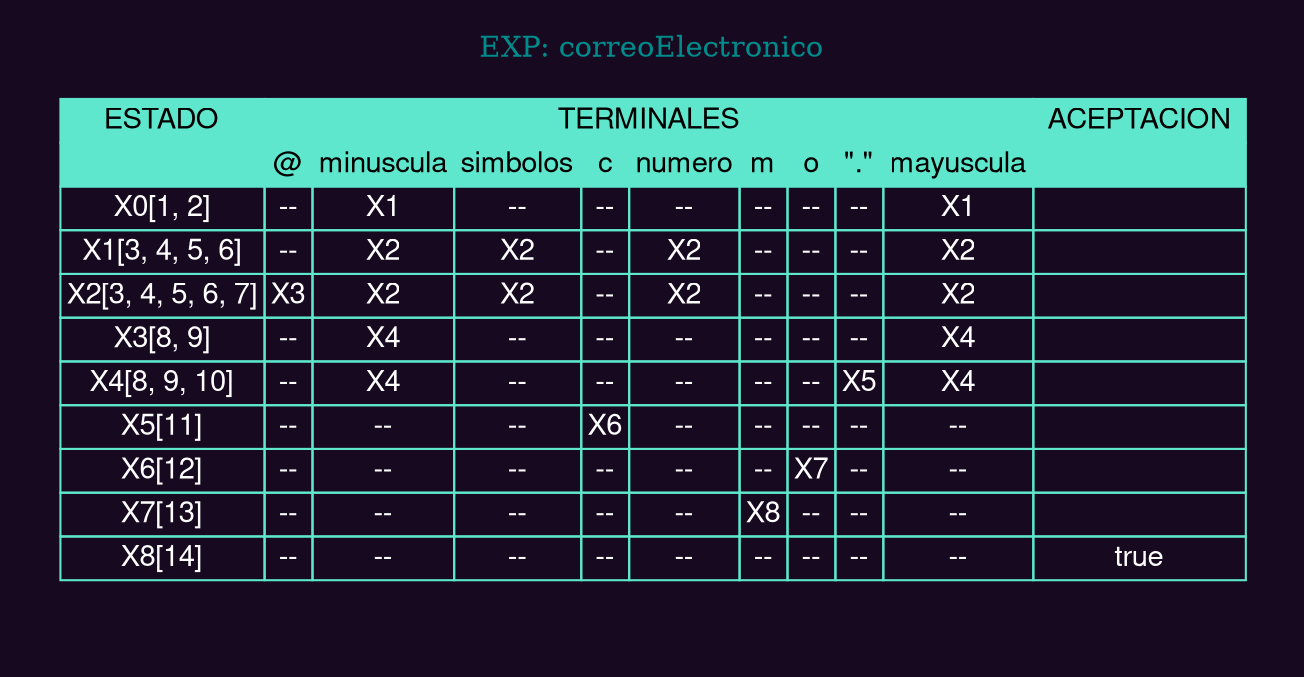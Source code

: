 digraph G {

    fontcolor="cyan4"
    bgcolor="#170920"
    node [fontname="Helvetica,Arial,sans-serif", shape=none, ordering="in"]
    label=" "

    subgraph cluster01{
        color="#170920"
        label="EXP: correoElectronico"
        n0 [label = <
                <table border="0" cellspacing="0" cellborder="1" color="#5ee7cd">
                    <tr>
                    <td  align="center" bgcolor="#5ee7cd"><font color="black"> ESTADO </font></td>
                    <td  colspan="9" align="center" bgcolor="#5ee7cd"><font color="black"> TERMINALES </font></td>
                    <td  align="center" bgcolor="#5ee7cd"><font color="black"> ACEPTACION </font></td>
                    </tr>
                    <tr>
                    <td  align="center" bgcolor="#5ee7cd"><font color="black">  </font></td>
                    <td  align="center" bgcolor="#5ee7cd"><font color="black">@</font></td>
                    <td  align="center" bgcolor="#5ee7cd"><font color="black">minuscula</font></td>
                    <td  align="center" bgcolor="#5ee7cd"><font color="black">simbolos</font></td>
                    <td  align="center" bgcolor="#5ee7cd"><font color="black">c</font></td>
                    <td  align="center" bgcolor="#5ee7cd"><font color="black">numero</font></td>
                    <td  align="center" bgcolor="#5ee7cd"><font color="black">m</font></td>
                    <td  align="center" bgcolor="#5ee7cd"><font color="black">o</font></td>
                    <td  align="center" bgcolor="#5ee7cd"><font color="black">"."</font></td>
                    <td  align="center" bgcolor="#5ee7cd"><font color="black">mayuscula</font></td>
                    <td  align="center" bgcolor="#5ee7cd"><font color="black">  </font></td>
                    </tr>
<tr>
                    <td><font color="white" align="center">X0[1, 2]</font></td>
                    <td align="center"><font color="white"> -- </font></td>
                    <td align="center"><font color="white">X1</font></td>
                    <td align="center"><font color="white"> -- </font></td>
                    <td align="center"><font color="white"> -- </font></td>
                    <td align="center"><font color="white"> -- </font></td>
                    <td align="center"><font color="white"> -- </font></td>
                    <td align="center"><font color="white"> -- </font></td>
                    <td align="center"><font color="white"> -- </font></td>
                    <td align="center"><font color="white">X1</font></td>
                    <td ><font color="white" align="center"> </font></td>
                    </tr><tr>
                    <td><font color="white" align="center">X1[3, 4, 5, 6]</font></td>
                    <td align="center"><font color="white"> -- </font></td>
                    <td align="center"><font color="white">X2</font></td>
                    <td align="center"><font color="white">X2</font></td>
                    <td align="center"><font color="white"> -- </font></td>
                    <td align="center"><font color="white">X2</font></td>
                    <td align="center"><font color="white"> -- </font></td>
                    <td align="center"><font color="white"> -- </font></td>
                    <td align="center"><font color="white"> -- </font></td>
                    <td align="center"><font color="white">X2</font></td>
                    <td ><font color="white" align="center"> </font></td>
                    </tr><tr>
                    <td><font color="white" align="center">X2[3, 4, 5, 6, 7]</font></td>
                    <td align="center"><font color="white">X3</font></td>
                    <td align="center"><font color="white">X2</font></td>
                    <td align="center"><font color="white">X2</font></td>
                    <td align="center"><font color="white"> -- </font></td>
                    <td align="center"><font color="white">X2</font></td>
                    <td align="center"><font color="white"> -- </font></td>
                    <td align="center"><font color="white"> -- </font></td>
                    <td align="center"><font color="white"> -- </font></td>
                    <td align="center"><font color="white">X2</font></td>
                    <td ><font color="white" align="center"> </font></td>
                    </tr><tr>
                    <td><font color="white" align="center">X3[8, 9]</font></td>
                    <td align="center"><font color="white"> -- </font></td>
                    <td align="center"><font color="white">X4</font></td>
                    <td align="center"><font color="white"> -- </font></td>
                    <td align="center"><font color="white"> -- </font></td>
                    <td align="center"><font color="white"> -- </font></td>
                    <td align="center"><font color="white"> -- </font></td>
                    <td align="center"><font color="white"> -- </font></td>
                    <td align="center"><font color="white"> -- </font></td>
                    <td align="center"><font color="white">X4</font></td>
                    <td ><font color="white" align="center"> </font></td>
                    </tr><tr>
                    <td><font color="white" align="center">X4[8, 9, 10]</font></td>
                    <td align="center"><font color="white"> -- </font></td>
                    <td align="center"><font color="white">X4</font></td>
                    <td align="center"><font color="white"> -- </font></td>
                    <td align="center"><font color="white"> -- </font></td>
                    <td align="center"><font color="white"> -- </font></td>
                    <td align="center"><font color="white"> -- </font></td>
                    <td align="center"><font color="white"> -- </font></td>
                    <td align="center"><font color="white">X5</font></td>
                    <td align="center"><font color="white">X4</font></td>
                    <td ><font color="white" align="center"> </font></td>
                    </tr><tr>
                    <td><font color="white" align="center">X5[11]</font></td>
                    <td align="center"><font color="white"> -- </font></td>
                    <td align="center"><font color="white"> -- </font></td>
                    <td align="center"><font color="white"> -- </font></td>
                    <td align="center"><font color="white">X6</font></td>
                    <td align="center"><font color="white"> -- </font></td>
                    <td align="center"><font color="white"> -- </font></td>
                    <td align="center"><font color="white"> -- </font></td>
                    <td align="center"><font color="white"> -- </font></td>
                    <td align="center"><font color="white"> -- </font></td>
                    <td ><font color="white" align="center"> </font></td>
                    </tr><tr>
                    <td><font color="white" align="center">X6[12]</font></td>
                    <td align="center"><font color="white"> -- </font></td>
                    <td align="center"><font color="white"> -- </font></td>
                    <td align="center"><font color="white"> -- </font></td>
                    <td align="center"><font color="white"> -- </font></td>
                    <td align="center"><font color="white"> -- </font></td>
                    <td align="center"><font color="white"> -- </font></td>
                    <td align="center"><font color="white">X7</font></td>
                    <td align="center"><font color="white"> -- </font></td>
                    <td align="center"><font color="white"> -- </font></td>
                    <td ><font color="white" align="center"> </font></td>
                    </tr><tr>
                    <td><font color="white" align="center">X7[13]</font></td>
                    <td align="center"><font color="white"> -- </font></td>
                    <td align="center"><font color="white"> -- </font></td>
                    <td align="center"><font color="white"> -- </font></td>
                    <td align="center"><font color="white"> -- </font></td>
                    <td align="center"><font color="white"> -- </font></td>
                    <td align="center"><font color="white">X8</font></td>
                    <td align="center"><font color="white"> -- </font></td>
                    <td align="center"><font color="white"> -- </font></td>
                    <td align="center"><font color="white"> -- </font></td>
                    <td ><font color="white" align="center"> </font></td>
                    </tr><tr>
                    <td><font color="white" align="center">X8[14]</font></td>
                    <td align="center"><font color="white"> -- </font></td>
                    <td align="center"><font color="white"> -- </font></td>
                    <td align="center"><font color="white"> -- </font></td>
                    <td align="center"><font color="white"> -- </font></td>
                    <td align="center"><font color="white"> -- </font></td>
                    <td align="center"><font color="white"> -- </font></td>
                    <td align="center"><font color="white"> -- </font></td>
                    <td align="center"><font color="white"> -- </font></td>
                    <td align="center"><font color="white"> -- </font></td>
                    <td ><font color="white" align="center">true</font></td>
                    </tr>                </table>
        > ] ; 
    }
}
